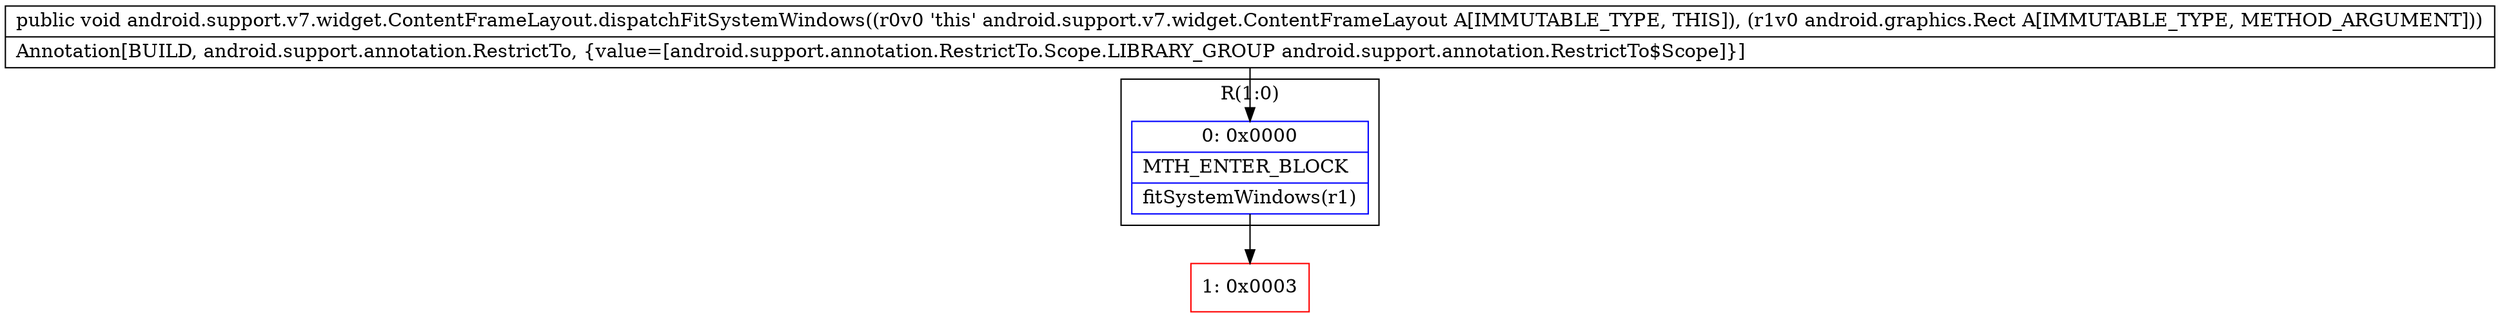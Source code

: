 digraph "CFG forandroid.support.v7.widget.ContentFrameLayout.dispatchFitSystemWindows(Landroid\/graphics\/Rect;)V" {
subgraph cluster_Region_1553929890 {
label = "R(1:0)";
node [shape=record,color=blue];
Node_0 [shape=record,label="{0\:\ 0x0000|MTH_ENTER_BLOCK\l|fitSystemWindows(r1)\l}"];
}
Node_1 [shape=record,color=red,label="{1\:\ 0x0003}"];
MethodNode[shape=record,label="{public void android.support.v7.widget.ContentFrameLayout.dispatchFitSystemWindows((r0v0 'this' android.support.v7.widget.ContentFrameLayout A[IMMUTABLE_TYPE, THIS]), (r1v0 android.graphics.Rect A[IMMUTABLE_TYPE, METHOD_ARGUMENT]))  | Annotation[BUILD, android.support.annotation.RestrictTo, \{value=[android.support.annotation.RestrictTo.Scope.LIBRARY_GROUP android.support.annotation.RestrictTo$Scope]\}]\l}"];
MethodNode -> Node_0;
Node_0 -> Node_1;
}

